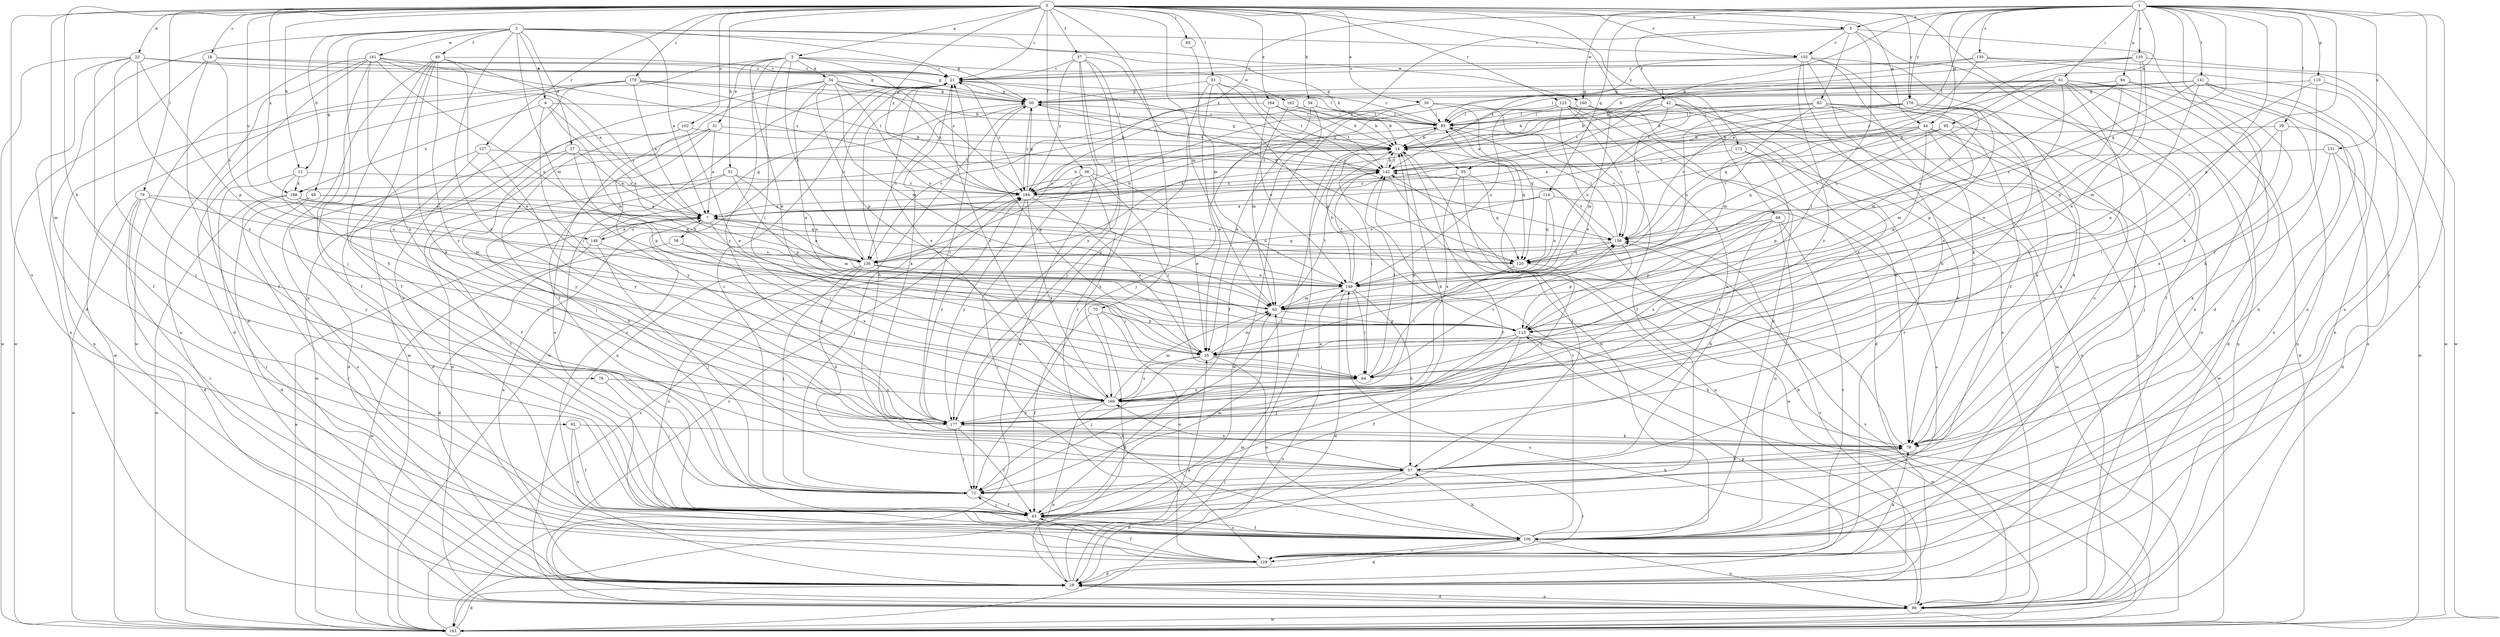 strict digraph  {
0;
1;
2;
3;
5;
6;
7;
12;
14;
18;
21;
22;
27;
28;
30;
31;
34;
35;
36;
37;
39;
40;
42;
43;
44;
48;
50;
51;
54;
55;
56;
57;
61;
64;
65;
68;
70;
71;
76;
78;
79;
81;
83;
85;
92;
93;
94;
95;
99;
102;
106;
110;
113;
114;
120;
123;
127;
129;
130;
131;
135;
136;
141;
142;
148;
149;
155;
156;
160;
161;
162;
163;
164;
168;
169;
172;
176;
177;
179;
184;
0 -> 3  [label=a];
0 -> 5  [label=a];
0 -> 12  [label=b];
0 -> 18  [label=c];
0 -> 21  [label=c];
0 -> 22  [label=d];
0 -> 30  [label=e];
0 -> 36  [label=f];
0 -> 37  [label=f];
0 -> 44  [label=g];
0 -> 51  [label=h];
0 -> 54  [label=h];
0 -> 65  [label=j];
0 -> 68  [label=j];
0 -> 70  [label=j];
0 -> 76  [label=k];
0 -> 79  [label=l];
0 -> 81  [label=l];
0 -> 92  [label=m];
0 -> 93  [label=m];
0 -> 102  [label=o];
0 -> 106  [label=o];
0 -> 123  [label=r];
0 -> 127  [label=r];
0 -> 129  [label=r];
0 -> 148  [label=u];
0 -> 155  [label=v];
0 -> 164  [label=x];
0 -> 168  [label=x];
0 -> 172  [label=y];
0 -> 176  [label=y];
0 -> 179  [label=z];
0 -> 184  [label=z];
1 -> 5  [label=a];
1 -> 39  [label=f];
1 -> 44  [label=g];
1 -> 55  [label=h];
1 -> 61  [label=i];
1 -> 64  [label=i];
1 -> 94  [label=n];
1 -> 95  [label=n];
1 -> 99  [label=n];
1 -> 106  [label=o];
1 -> 110  [label=p];
1 -> 113  [label=p];
1 -> 114  [label=q];
1 -> 120  [label=q];
1 -> 129  [label=r];
1 -> 130  [label=s];
1 -> 131  [label=s];
1 -> 135  [label=s];
1 -> 141  [label=t];
1 -> 142  [label=t];
1 -> 160  [label=w];
1 -> 168  [label=x];
1 -> 176  [label=y];
2 -> 6  [label=a];
2 -> 7  [label=a];
2 -> 12  [label=b];
2 -> 27  [label=d];
2 -> 28  [label=d];
2 -> 40  [label=f];
2 -> 48  [label=g];
2 -> 50  [label=g];
2 -> 55  [label=h];
2 -> 71  [label=j];
2 -> 93  [label=m];
2 -> 155  [label=v];
2 -> 160  [label=w];
2 -> 161  [label=w];
2 -> 177  [label=y];
3 -> 21  [label=c];
3 -> 31  [label=e];
3 -> 34  [label=e];
3 -> 35  [label=e];
3 -> 64  [label=i];
3 -> 106  [label=o];
3 -> 136  [label=s];
3 -> 162  [label=w];
3 -> 177  [label=y];
3 -> 184  [label=z];
5 -> 28  [label=d];
5 -> 42  [label=f];
5 -> 64  [label=i];
5 -> 78  [label=k];
5 -> 83  [label=l];
5 -> 155  [label=v];
5 -> 184  [label=z];
6 -> 64  [label=i];
6 -> 85  [label=l];
6 -> 93  [label=m];
6 -> 136  [label=s];
6 -> 168  [label=x];
7 -> 14  [label=b];
7 -> 56  [label=h];
7 -> 64  [label=i];
7 -> 93  [label=m];
7 -> 120  [label=q];
7 -> 148  [label=u];
7 -> 156  [label=v];
12 -> 129  [label=r];
12 -> 149  [label=u];
12 -> 168  [label=x];
12 -> 184  [label=z];
14 -> 21  [label=c];
14 -> 43  [label=f];
14 -> 50  [label=g];
14 -> 64  [label=i];
14 -> 71  [label=j];
14 -> 142  [label=t];
18 -> 21  [label=c];
18 -> 43  [label=f];
18 -> 50  [label=g];
18 -> 136  [label=s];
18 -> 163  [label=w];
21 -> 50  [label=g];
21 -> 57  [label=h];
21 -> 78  [label=k];
21 -> 163  [label=w];
21 -> 169  [label=x];
22 -> 21  [label=c];
22 -> 43  [label=f];
22 -> 50  [label=g];
22 -> 71  [label=j];
22 -> 99  [label=n];
22 -> 113  [label=p];
22 -> 163  [label=w];
22 -> 169  [label=x];
27 -> 7  [label=a];
27 -> 28  [label=d];
27 -> 113  [label=p];
27 -> 142  [label=t];
27 -> 177  [label=y];
28 -> 21  [label=c];
28 -> 35  [label=e];
28 -> 85  [label=l];
28 -> 93  [label=m];
28 -> 99  [label=n];
28 -> 113  [label=p];
28 -> 156  [label=v];
30 -> 35  [label=e];
30 -> 43  [label=f];
30 -> 85  [label=l];
30 -> 120  [label=q];
30 -> 163  [label=w];
31 -> 7  [label=a];
31 -> 14  [label=b];
31 -> 99  [label=n];
31 -> 106  [label=o];
31 -> 177  [label=y];
34 -> 35  [label=e];
34 -> 43  [label=f];
34 -> 50  [label=g];
34 -> 85  [label=l];
34 -> 93  [label=m];
34 -> 113  [label=p];
34 -> 149  [label=u];
34 -> 163  [label=w];
34 -> 184  [label=z];
35 -> 50  [label=g];
35 -> 64  [label=i];
35 -> 71  [label=j];
35 -> 93  [label=m];
35 -> 106  [label=o];
35 -> 169  [label=x];
36 -> 35  [label=e];
36 -> 64  [label=i];
36 -> 71  [label=j];
36 -> 129  [label=r];
36 -> 169  [label=x];
36 -> 184  [label=z];
37 -> 21  [label=c];
37 -> 71  [label=j];
37 -> 120  [label=q];
37 -> 129  [label=r];
37 -> 163  [label=w];
37 -> 177  [label=y];
37 -> 184  [label=z];
39 -> 14  [label=b];
39 -> 64  [label=i];
39 -> 106  [label=o];
39 -> 169  [label=x];
40 -> 21  [label=c];
40 -> 35  [label=e];
40 -> 43  [label=f];
40 -> 57  [label=h];
40 -> 78  [label=k];
40 -> 106  [label=o];
40 -> 136  [label=s];
40 -> 177  [label=y];
42 -> 14  [label=b];
42 -> 85  [label=l];
42 -> 99  [label=n];
42 -> 149  [label=u];
42 -> 156  [label=v];
42 -> 169  [label=x];
43 -> 71  [label=j];
43 -> 85  [label=l];
43 -> 93  [label=m];
43 -> 106  [label=o];
44 -> 7  [label=a];
44 -> 14  [label=b];
44 -> 71  [label=j];
44 -> 78  [label=k];
44 -> 113  [label=p];
44 -> 120  [label=q];
44 -> 156  [label=v];
44 -> 163  [label=w];
48 -> 7  [label=a];
48 -> 106  [label=o];
48 -> 120  [label=q];
48 -> 129  [label=r];
50 -> 85  [label=l];
50 -> 99  [label=n];
50 -> 136  [label=s];
50 -> 142  [label=t];
50 -> 184  [label=z];
51 -> 43  [label=f];
51 -> 57  [label=h];
51 -> 113  [label=p];
51 -> 149  [label=u];
51 -> 184  [label=z];
54 -> 14  [label=b];
54 -> 35  [label=e];
54 -> 43  [label=f];
54 -> 85  [label=l];
54 -> 136  [label=s];
55 -> 120  [label=q];
55 -> 163  [label=w];
55 -> 169  [label=x];
55 -> 184  [label=z];
56 -> 136  [label=s];
56 -> 163  [label=w];
56 -> 169  [label=x];
57 -> 28  [label=d];
57 -> 71  [label=j];
57 -> 129  [label=r];
57 -> 169  [label=x];
61 -> 7  [label=a];
61 -> 43  [label=f];
61 -> 50  [label=g];
61 -> 99  [label=n];
61 -> 120  [label=q];
61 -> 129  [label=r];
61 -> 149  [label=u];
61 -> 163  [label=w];
61 -> 169  [label=x];
61 -> 177  [label=y];
61 -> 184  [label=z];
64 -> 142  [label=t];
64 -> 156  [label=v];
64 -> 169  [label=x];
65 -> 93  [label=m];
68 -> 57  [label=h];
68 -> 106  [label=o];
68 -> 113  [label=p];
68 -> 129  [label=r];
68 -> 156  [label=v];
68 -> 169  [label=x];
70 -> 28  [label=d];
70 -> 43  [label=f];
70 -> 106  [label=o];
70 -> 113  [label=p];
71 -> 21  [label=c];
71 -> 43  [label=f];
71 -> 78  [label=k];
76 -> 71  [label=j];
76 -> 169  [label=x];
78 -> 57  [label=h];
78 -> 142  [label=t];
79 -> 7  [label=a];
79 -> 28  [label=d];
79 -> 93  [label=m];
79 -> 129  [label=r];
79 -> 163  [label=w];
79 -> 177  [label=y];
81 -> 50  [label=g];
81 -> 71  [label=j];
81 -> 113  [label=p];
81 -> 142  [label=t];
81 -> 156  [label=v];
81 -> 177  [label=y];
83 -> 78  [label=k];
83 -> 85  [label=l];
83 -> 93  [label=m];
83 -> 99  [label=n];
83 -> 142  [label=t];
83 -> 149  [label=u];
83 -> 177  [label=y];
85 -> 14  [label=b];
85 -> 21  [label=c];
85 -> 120  [label=q];
85 -> 156  [label=v];
85 -> 184  [label=z];
92 -> 43  [label=f];
92 -> 78  [label=k];
92 -> 106  [label=o];
93 -> 113  [label=p];
93 -> 142  [label=t];
93 -> 156  [label=v];
94 -> 35  [label=e];
94 -> 50  [label=g];
94 -> 78  [label=k];
94 -> 99  [label=n];
94 -> 149  [label=u];
95 -> 14  [label=b];
95 -> 93  [label=m];
95 -> 106  [label=o];
95 -> 156  [label=v];
95 -> 184  [label=z];
99 -> 28  [label=d];
99 -> 149  [label=u];
99 -> 156  [label=v];
99 -> 163  [label=w];
99 -> 184  [label=z];
102 -> 14  [label=b];
102 -> 35  [label=e];
102 -> 71  [label=j];
102 -> 163  [label=w];
106 -> 14  [label=b];
106 -> 28  [label=d];
106 -> 43  [label=f];
106 -> 57  [label=h];
106 -> 99  [label=n];
106 -> 129  [label=r];
106 -> 142  [label=t];
110 -> 50  [label=g];
110 -> 93  [label=m];
110 -> 106  [label=o];
110 -> 177  [label=y];
113 -> 35  [label=e];
113 -> 43  [label=f];
113 -> 71  [label=j];
113 -> 78  [label=k];
113 -> 163  [label=w];
114 -> 7  [label=a];
114 -> 106  [label=o];
114 -> 120  [label=q];
114 -> 136  [label=s];
114 -> 149  [label=u];
120 -> 64  [label=i];
120 -> 177  [label=y];
123 -> 28  [label=d];
123 -> 35  [label=e];
123 -> 57  [label=h];
123 -> 78  [label=k];
123 -> 85  [label=l];
123 -> 106  [label=o];
123 -> 136  [label=s];
123 -> 149  [label=u];
123 -> 156  [label=v];
127 -> 28  [label=d];
127 -> 43  [label=f];
127 -> 142  [label=t];
127 -> 177  [label=y];
129 -> 7  [label=a];
129 -> 28  [label=d];
129 -> 43  [label=f];
129 -> 78  [label=k];
130 -> 7  [label=a];
130 -> 21  [label=c];
130 -> 85  [label=l];
130 -> 99  [label=n];
130 -> 163  [label=w];
131 -> 28  [label=d];
131 -> 57  [label=h];
131 -> 78  [label=k];
131 -> 142  [label=t];
135 -> 14  [label=b];
135 -> 21  [label=c];
135 -> 35  [label=e];
135 -> 113  [label=p];
135 -> 163  [label=w];
135 -> 184  [label=z];
136 -> 7  [label=a];
136 -> 21  [label=c];
136 -> 57  [label=h];
136 -> 64  [label=i];
136 -> 71  [label=j];
136 -> 106  [label=o];
136 -> 149  [label=u];
141 -> 14  [label=b];
141 -> 35  [label=e];
141 -> 50  [label=g];
141 -> 85  [label=l];
141 -> 99  [label=n];
141 -> 106  [label=o];
141 -> 136  [label=s];
141 -> 163  [label=w];
142 -> 14  [label=b];
142 -> 99  [label=n];
142 -> 184  [label=z];
148 -> 7  [label=a];
148 -> 28  [label=d];
148 -> 50  [label=g];
148 -> 71  [label=j];
148 -> 169  [label=x];
149 -> 14  [label=b];
149 -> 28  [label=d];
149 -> 57  [label=h];
149 -> 64  [label=i];
149 -> 93  [label=m];
149 -> 142  [label=t];
155 -> 21  [label=c];
155 -> 43  [label=f];
155 -> 57  [label=h];
155 -> 78  [label=k];
155 -> 99  [label=n];
155 -> 106  [label=o];
155 -> 142  [label=t];
155 -> 177  [label=y];
156 -> 85  [label=l];
156 -> 113  [label=p];
156 -> 120  [label=q];
156 -> 136  [label=s];
156 -> 142  [label=t];
160 -> 14  [label=b];
160 -> 85  [label=l];
160 -> 93  [label=m];
160 -> 129  [label=r];
160 -> 163  [label=w];
161 -> 7  [label=a];
161 -> 21  [label=c];
161 -> 28  [label=d];
161 -> 43  [label=f];
161 -> 99  [label=n];
161 -> 149  [label=u];
161 -> 163  [label=w];
161 -> 169  [label=x];
161 -> 184  [label=z];
162 -> 14  [label=b];
162 -> 85  [label=l];
162 -> 93  [label=m];
163 -> 7  [label=a];
163 -> 14  [label=b];
163 -> 28  [label=d];
163 -> 149  [label=u];
163 -> 184  [label=z];
164 -> 14  [label=b];
164 -> 85  [label=l];
164 -> 136  [label=s];
164 -> 142  [label=t];
164 -> 149  [label=u];
168 -> 7  [label=a];
168 -> 28  [label=d];
168 -> 120  [label=q];
168 -> 163  [label=w];
168 -> 177  [label=y];
169 -> 14  [label=b];
169 -> 21  [label=c];
169 -> 93  [label=m];
169 -> 99  [label=n];
169 -> 177  [label=y];
172 -> 78  [label=k];
172 -> 113  [label=p];
172 -> 142  [label=t];
176 -> 14  [label=b];
176 -> 28  [label=d];
176 -> 78  [label=k];
176 -> 85  [label=l];
176 -> 93  [label=m];
176 -> 113  [label=p];
176 -> 142  [label=t];
176 -> 156  [label=v];
177 -> 14  [label=b];
177 -> 21  [label=c];
177 -> 43  [label=f];
177 -> 71  [label=j];
177 -> 78  [label=k];
177 -> 184  [label=z];
179 -> 7  [label=a];
179 -> 14  [label=b];
179 -> 28  [label=d];
179 -> 50  [label=g];
179 -> 99  [label=n];
179 -> 142  [label=t];
179 -> 163  [label=w];
184 -> 7  [label=a];
184 -> 14  [label=b];
184 -> 21  [label=c];
184 -> 35  [label=e];
184 -> 50  [label=g];
184 -> 149  [label=u];
184 -> 169  [label=x];
184 -> 177  [label=y];
}
